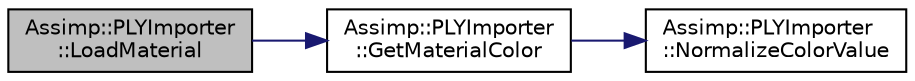 digraph "Assimp::PLYImporter::LoadMaterial"
{
  edge [fontname="Helvetica",fontsize="10",labelfontname="Helvetica",labelfontsize="10"];
  node [fontname="Helvetica",fontsize="10",shape=record];
  rankdir="LR";
  Node1 [label="Assimp::PLYImporter\l::LoadMaterial",height=0.2,width=0.4,color="black", fillcolor="grey75", style="filled", fontcolor="black"];
  Node1 -> Node2 [color="midnightblue",fontsize="10",style="solid",fontname="Helvetica"];
  Node2 [label="Assimp::PLYImporter\l::GetMaterialColor",height=0.2,width=0.4,color="black", fillcolor="white", style="filled",URL="$class_assimp_1_1_p_l_y_importer.html#ab525bf9838cb7948445bbbc8e07a9d11"];
  Node2 -> Node3 [color="midnightblue",fontsize="10",style="solid",fontname="Helvetica"];
  Node3 [label="Assimp::PLYImporter\l::NormalizeColorValue",height=0.2,width=0.4,color="black", fillcolor="white", style="filled",URL="$class_assimp_1_1_p_l_y_importer.html#af09f3de2250c2795bf698b7342364833"];
}

